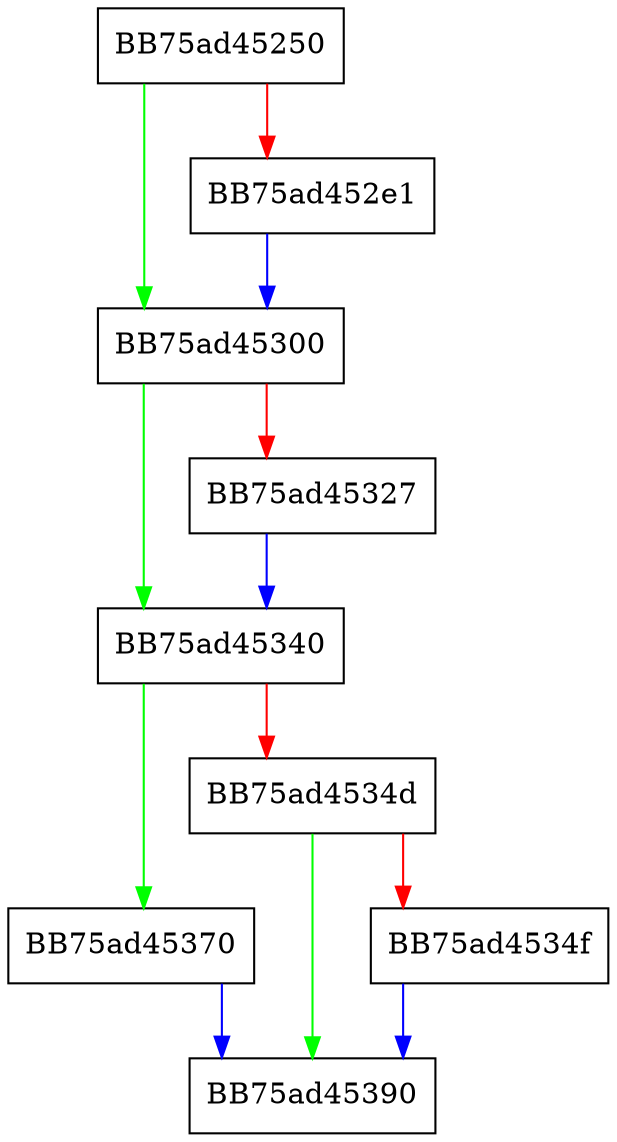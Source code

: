 digraph __remainder_piby2_fma3 {
  node [shape="box"];
  graph [splines=ortho];
  BB75ad45250 -> BB75ad45300 [color="green"];
  BB75ad45250 -> BB75ad452e1 [color="red"];
  BB75ad452e1 -> BB75ad45300 [color="blue"];
  BB75ad45300 -> BB75ad45340 [color="green"];
  BB75ad45300 -> BB75ad45327 [color="red"];
  BB75ad45327 -> BB75ad45340 [color="blue"];
  BB75ad45340 -> BB75ad45370 [color="green"];
  BB75ad45340 -> BB75ad4534d [color="red"];
  BB75ad4534d -> BB75ad45390 [color="green"];
  BB75ad4534d -> BB75ad4534f [color="red"];
  BB75ad4534f -> BB75ad45390 [color="blue"];
  BB75ad45370 -> BB75ad45390 [color="blue"];
}